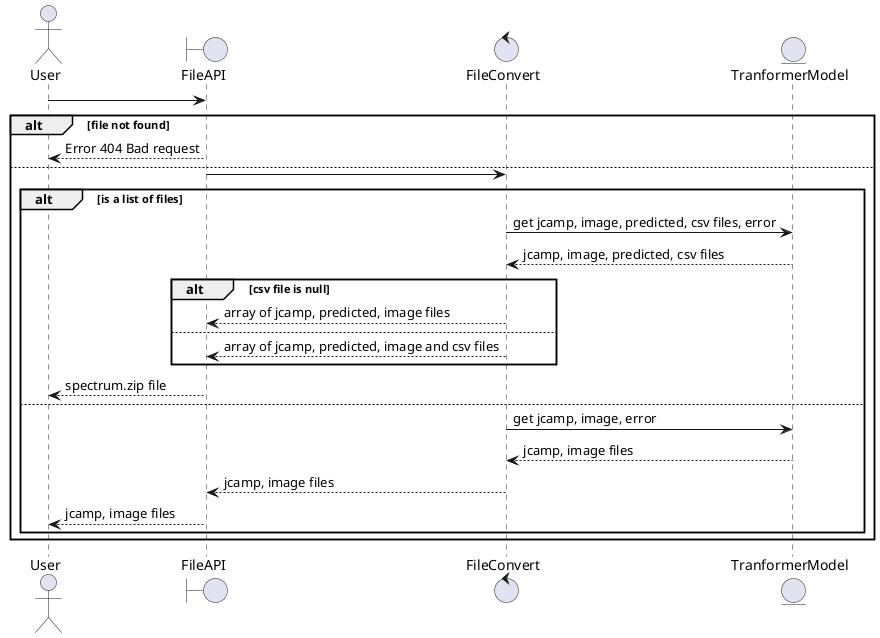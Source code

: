 @startuml FileRefresh
' Endpoint: /api/v1/chemspectra/file/refresh [POST]

actor       User
boundary    FileAPI
control     FileConvert
entity      TranformerModel

User -> FileAPI
alt file not found
    FileAPI --> User: Error 404 Bad request
else
    FileAPI -> FileConvert
    alt is a list of files
        FileConvert -> TranformerModel: get jcamp, image, predicted, csv files, error
        TranformerModel --> FileConvert: jcamp, image, predicted, csv files
        alt csv file is null
            FileConvert --> FileAPI: array of jcamp, predicted, image files
        else
            FileConvert --> FileAPI: array of jcamp, predicted, image and csv files
        end
        FileAPI --> User: spectrum.zip file
    else
        FileConvert -> TranformerModel: get jcamp, image, error
        TranformerModel --> FileConvert: jcamp, image files
        FileConvert --> FileAPI: jcamp, image files
        FileAPI --> User: jcamp, image files
    end
end
    

@enduml